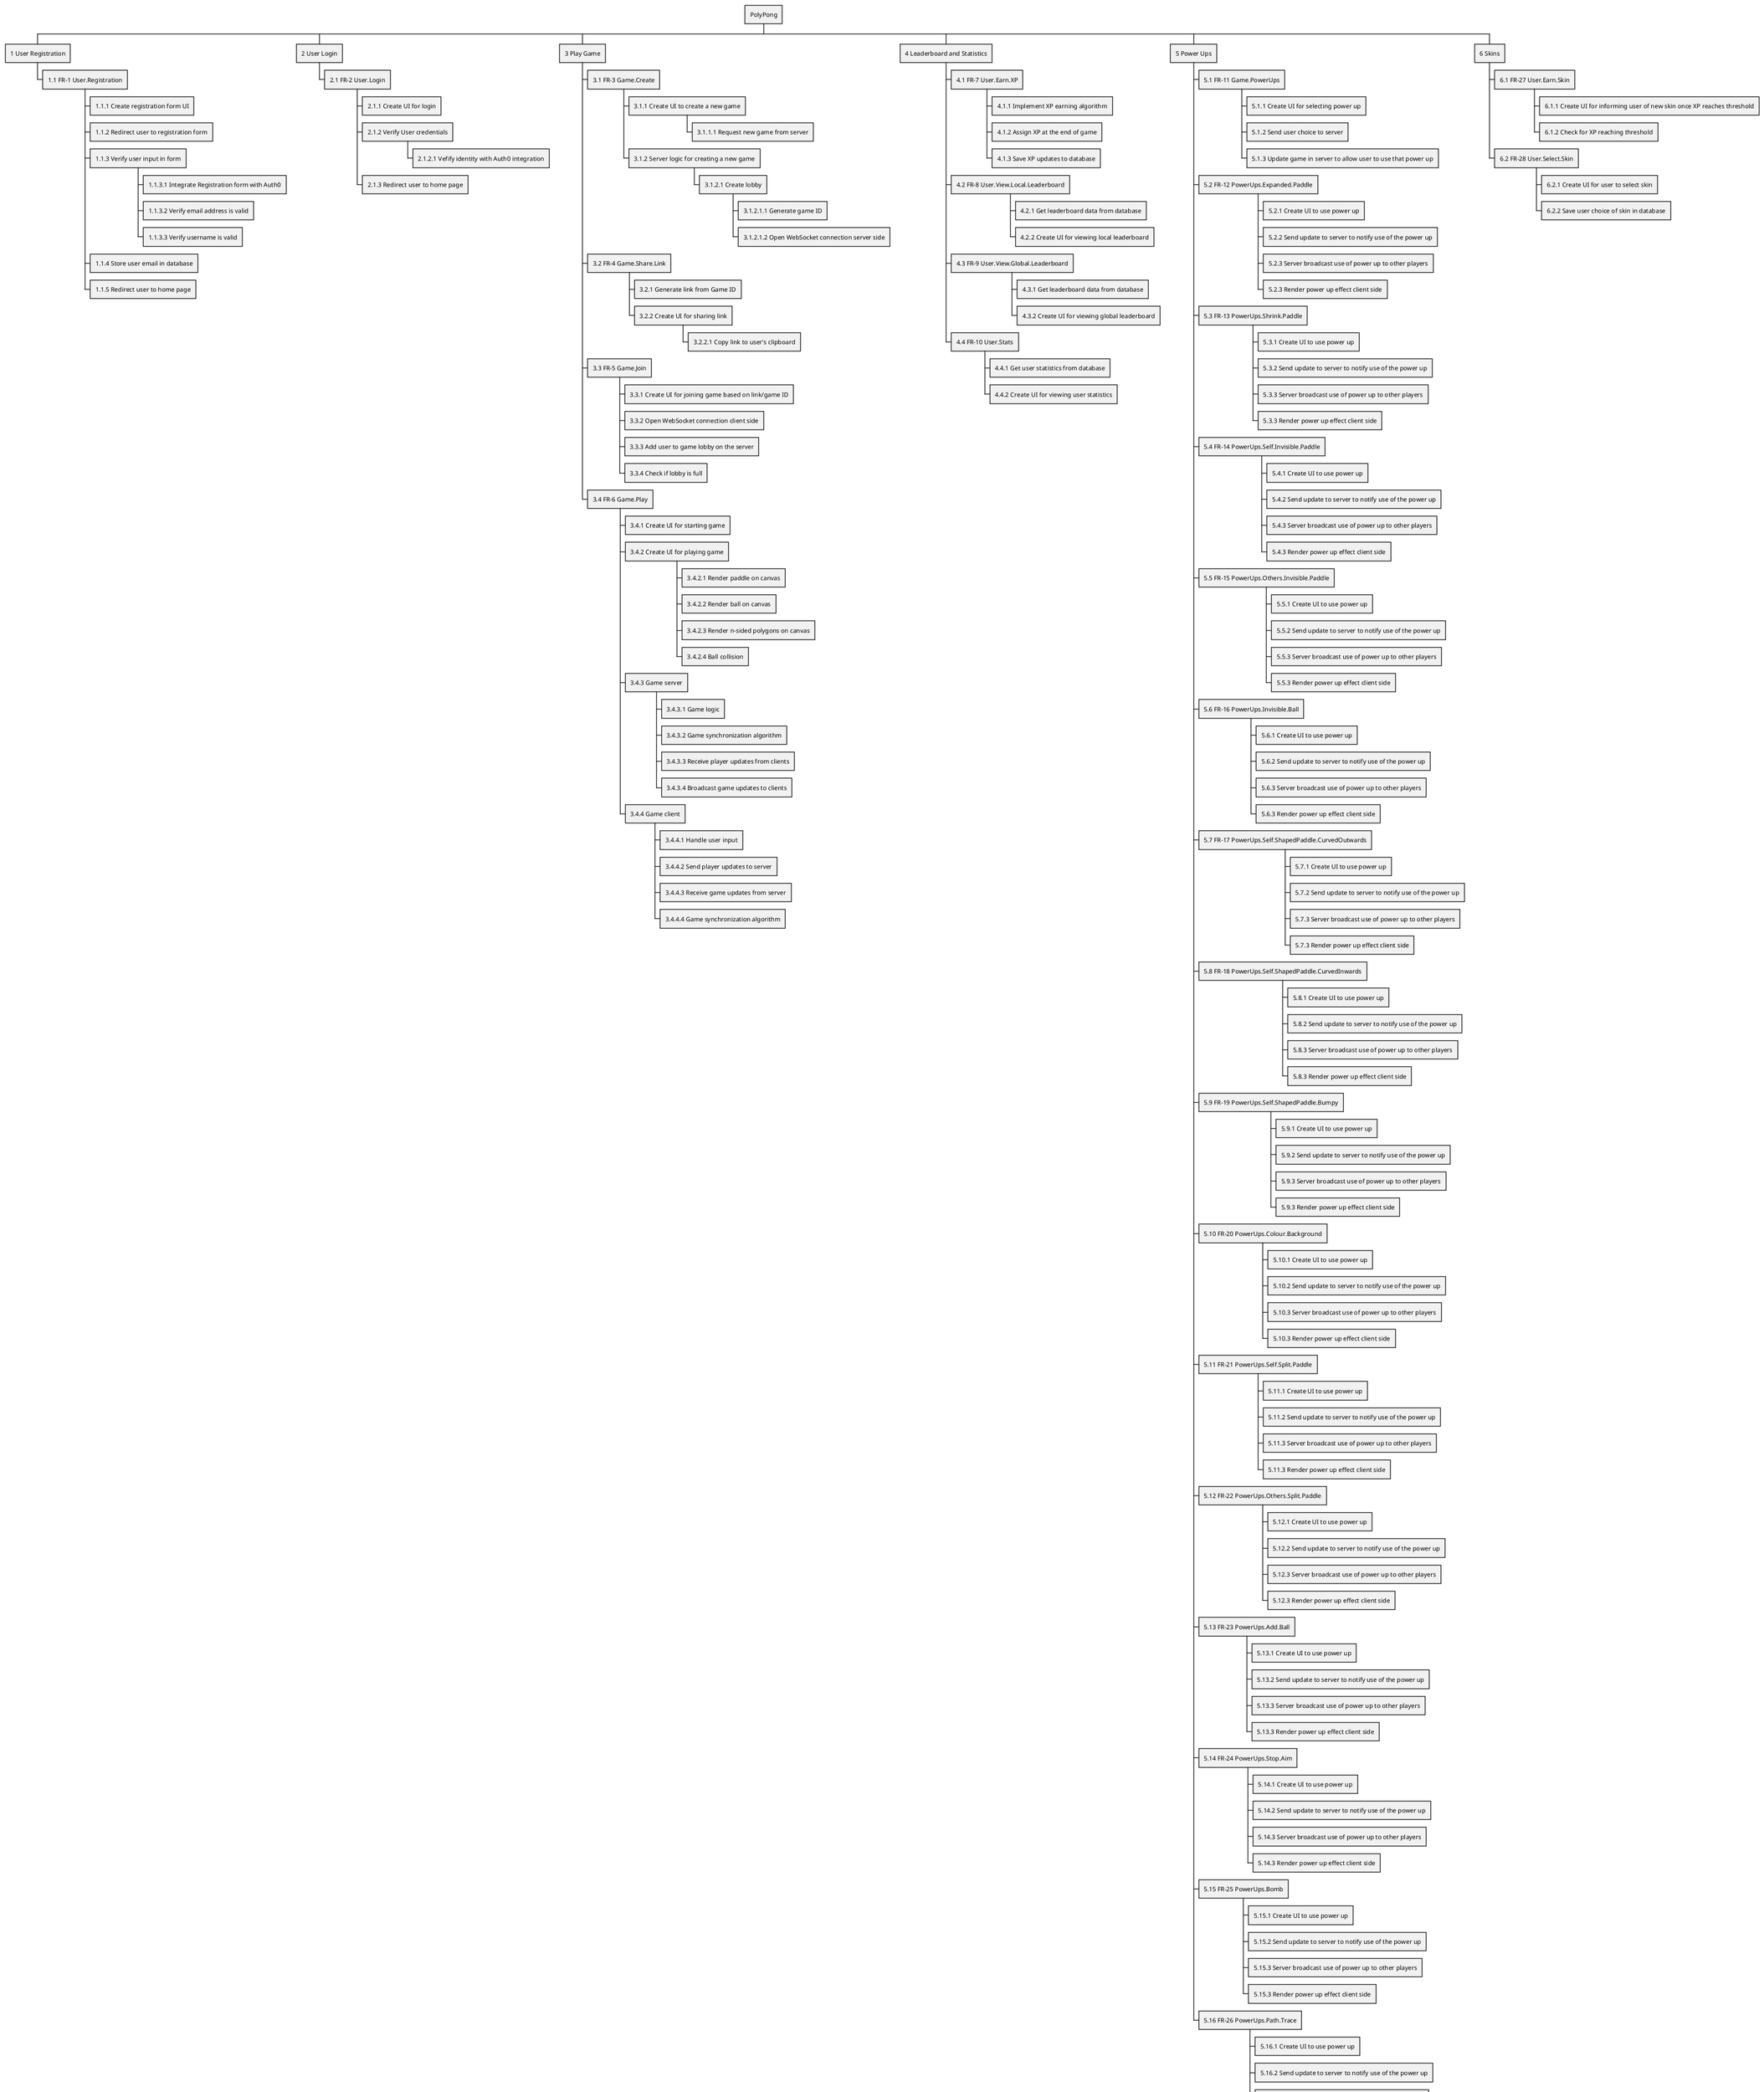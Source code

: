@startwbs
* PolyPong
** 1 User Registration
*** 1.1 FR-1 User.Registration
**** 1.1.1 Create registration form UI
**** 1.1.2 Redirect user to registration form
**** 1.1.3 Verify user input in form
***** 1.1.3.1 Integrate Registration form with Auth0
***** 1.1.3.2 Verify email address is valid
***** 1.1.3.3 Verify username is valid
**** 1.1.4 Store user email in database
**** 1.1.5 Redirect user to home page

** 2 User Login
*** 2.1 FR-2 User.Login
**** 2.1.1 Create UI for login
**** 2.1.2 Verify User credentials
***** 2.1.2.1 Vefify identity with Auth0 integration
**** 2.1.3 Redirect user to home page

** 3 Play Game
*** 3.1 FR-3 Game.Create
**** 3.1.1 Create UI to create a new game
***** 3.1.1.1 Request new game from server
**** 3.1.2 Server logic for creating a new game
***** 3.1.2.1 Create lobby
****** 3.1.2.1.1 Generate game ID
****** 3.1.2.1.2 Open WebSocket connection server side

*** 3.2 FR-4 Game.Share.Link
**** 3.2.1 Generate link from Game ID
**** 3.2.2 Create UI for sharing link
***** 3.2.2.1 Copy link to user's clipboard

*** 3.3 FR-5 Game.Join
**** 3.3.1 Create UI for joining game based on link/game ID
**** 3.3.2 Open WebSocket connection client side
**** 3.3.3 Add user to game lobby on the server
**** 3.3.4 Check if lobby is full

*** 3.4 FR-6 Game.Play
**** 3.4.1 Create UI for starting game
**** 3.4.2 Create UI for playing game
***** 3.4.2.1 Render paddle on canvas
***** 3.4.2.2 Render ball on canvas
***** 3.4.2.3 Render n-sided polygons on canvas
***** 3.4.2.4 Ball collision
**** 3.4.3 Game server
***** 3.4.3.1 Game logic
***** 3.4.3.2 Game synchronization algorithm
***** 3.4.3.3 Receive player updates from clients
***** 3.4.3.4 Broadcast game updates to clients
**** 3.4.4 Game client
***** 3.4.4.1 Handle user input
***** 3.4.4.2 Send player updates to server
***** 3.4.4.3 Receive game updates from server
***** 3.4.4.4 Game synchronization algorithm

** 4 Leaderboard and Statistics
*** 4.1 FR-7 User.Earn.XP
**** 4.1.1 Implement XP earning algorithm
**** 4.1.2 Assign XP at the end of game
**** 4.1.3 Save XP updates to database
*** 4.2 FR-8 User.View.Local.Leaderboard
**** 4.2.1 Get leaderboard data from database
**** 4.2.2 Create UI for viewing local leaderboard
*** 4.3 FR-9 User.View.Global.Leaderboard
**** 4.3.1 Get leaderboard data from database
**** 4.3.2 Create UI for viewing global leaderboard
*** 4.4 FR-10 User.Stats
**** 4.4.1 Get user statistics from database
**** 4.4.2 Create UI for viewing user statistics

** 5 Power Ups
*** 5.1 FR-11 Game.PowerUps
**** 5.1.1 Create UI for selecting power up
**** 5.1.2 Send user choice to server
**** 5.1.3 Update game in server to allow user to use that power up
*** 5.2 FR-12 PowerUps.Expanded.Paddle
**** 5.2.1 Create UI to use power up
**** 5.2.2 Send update to server to notify use of the power up
**** 5.2.3 Server broadcast use of power up to other players
**** 5.2.3 Render power up effect client side
*** 5.3 FR-13 PowerUps.Shrink.Paddle
**** 5.3.1 Create UI to use power up
**** 5.3.2 Send update to server to notify use of the power up
**** 5.3.3 Server broadcast use of power up to other players
**** 5.3.3 Render power up effect client side
*** 5.4 FR-14 PowerUps.Self.Invisible.Paddle
**** 5.4.1 Create UI to use power up
**** 5.4.2 Send update to server to notify use of the power up
**** 5.4.3 Server broadcast use of power up to other players
**** 5.4.3 Render power up effect client side
*** 5.5 FR-15 PowerUps.Others.Invisible.Paddle
**** 5.5.1 Create UI to use power up
**** 5.5.2 Send update to server to notify use of the power up
**** 5.5.3 Server broadcast use of power up to other players
**** 5.5.3 Render power up effect client side
*** 5.6 FR-16 PowerUps.Invisible.Ball
**** 5.6.1 Create UI to use power up
**** 5.6.2 Send update to server to notify use of the power up
**** 5.6.3 Server broadcast use of power up to other players
**** 5.6.3 Render power up effect client side
*** 5.7 FR-17 PowerUps.Self.ShapedPaddle.CurvedOutwards
**** 5.7.1 Create UI to use power up
**** 5.7.2 Send update to server to notify use of the power up
**** 5.7.3 Server broadcast use of power up to other players
**** 5.7.3 Render power up effect client side
*** 5.8 FR-18 PowerUps.Self.ShapedPaddle.CurvedInwards
**** 5.8.1 Create UI to use power up
**** 5.8.2 Send update to server to notify use of the power up
**** 5.8.3 Server broadcast use of power up to other players
**** 5.8.3 Render power up effect client side
*** 5.9 FR-19 PowerUps.Self.ShapedPaddle.Bumpy
**** 5.9.1 Create UI to use power up
**** 5.9.2 Send update to server to notify use of the power up
**** 5.9.3 Server broadcast use of power up to other players
**** 5.9.3 Render power up effect client side
*** 5.10 FR-20 PowerUps.Colour.Background
**** 5.10.1 Create UI to use power up
**** 5.10.2 Send update to server to notify use of the power up
**** 5.10.3 Server broadcast use of power up to other players
**** 5.10.3 Render power up effect client side
*** 5.11 FR-21 PowerUps.Self.Split.Paddle
**** 5.11.1 Create UI to use power up
**** 5.11.2 Send update to server to notify use of the power up
**** 5.11.3 Server broadcast use of power up to other players
**** 5.11.3 Render power up effect client side
*** 5.12 FR-22 PowerUps.Others.Split.Paddle
**** 5.12.1 Create UI to use power up
**** 5.12.2 Send update to server to notify use of the power up
**** 5.12.3 Server broadcast use of power up to other players
**** 5.12.3 Render power up effect client side
*** 5.13 FR-23 PowerUps.Add.Ball
**** 5.13.1 Create UI to use power up
**** 5.13.2 Send update to server to notify use of the power up
**** 5.13.3 Server broadcast use of power up to other players
**** 5.13.3 Render power up effect client side
*** 5.14 FR-24 PowerUps.Stop.Aim
**** 5.14.1 Create UI to use power up
**** 5.14.2 Send update to server to notify use of the power up
**** 5.14.3 Server broadcast use of power up to other players
**** 5.14.3 Render power up effect client side
*** 5.15 FR-25 PowerUps.Bomb
**** 5.15.1 Create UI to use power up
**** 5.15.2 Send update to server to notify use of the power up
**** 5.15.3 Server broadcast use of power up to other players
**** 5.15.3 Render power up effect client side
*** 5.16 FR-26 PowerUps.Path.Trace
**** 5.16.1 Create UI to use power up
**** 5.16.2 Send update to server to notify use of the power up
**** 5.16.3 Server broadcast use of power up to other players
**** 5.16.3 Render power up effect client side

** 6 Skins
*** 6.1 FR-27 User.Earn.Skin
**** 6.1.1 Create UI for informing user of new skin once XP reaches threshold
**** 6.1.2 Check for XP reaching threshold
*** 6.2 FR-28 User.Select.Skin
**** 6.2.1 Create UI for user to select skin
**** 6.2.2 Save user choice of skin in database
@endwbs
